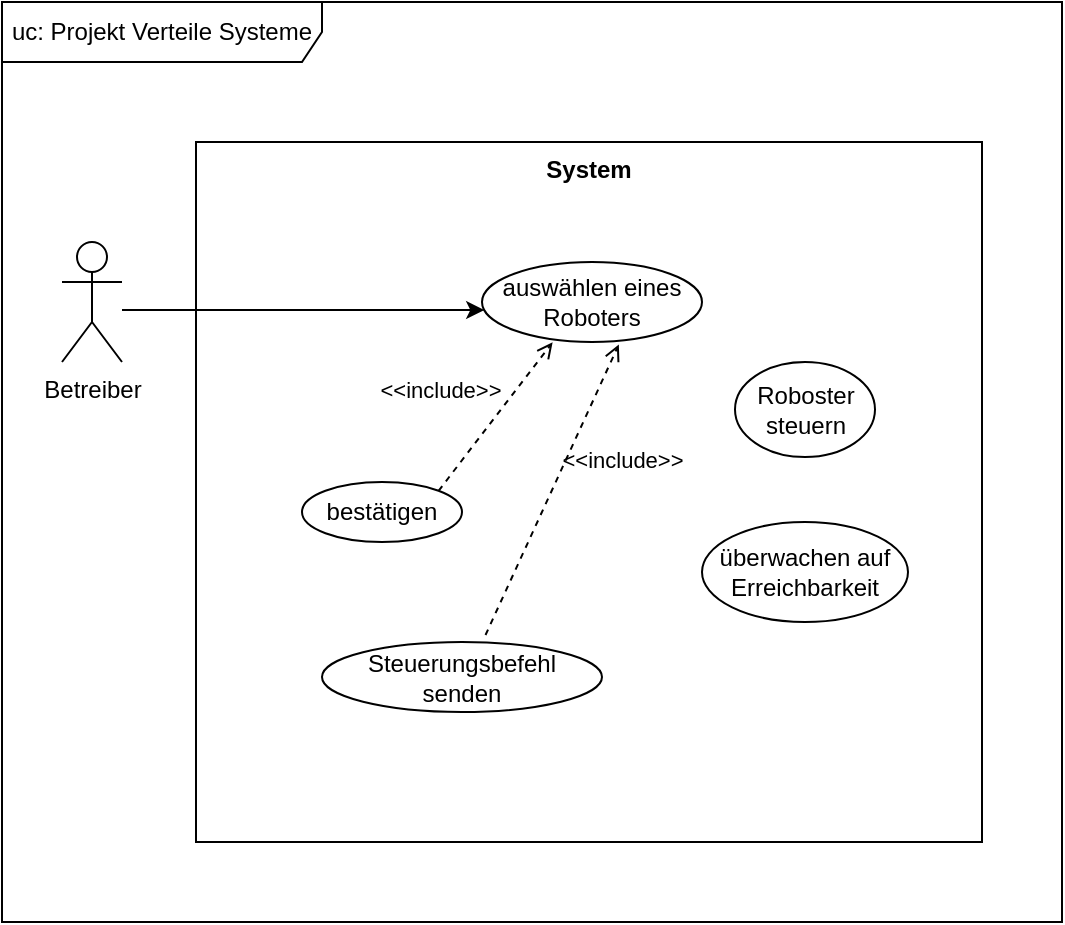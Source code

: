 <mxfile version="26.2.13">
  <diagram name="Seite-1" id="2WTPporhcF-KrZm2_1vh">
    <mxGraphModel dx="1022" dy="808" grid="1" gridSize="10" guides="1" tooltips="1" connect="1" arrows="1" fold="1" page="1" pageScale="1" pageWidth="827" pageHeight="1169" math="0" shadow="0">
      <root>
        <mxCell id="0" />
        <mxCell id="1" parent="0" />
        <mxCell id="Eat8XKyJZQClgKLcrNQC-1" value="uc: Projekt Verteile Systeme" style="shape=umlFrame;whiteSpace=wrap;html=1;pointerEvents=0;recursiveResize=0;container=1;collapsible=0;width=160;" vertex="1" parent="1">
          <mxGeometry x="60" y="50" width="530" height="460" as="geometry" />
        </mxCell>
        <mxCell id="Eat8XKyJZQClgKLcrNQC-2" value="System" style="shape=rect;html=1;verticalAlign=top;fontStyle=1;whiteSpace=wrap;align=center;" vertex="1" parent="Eat8XKyJZQClgKLcrNQC-1">
          <mxGeometry x="97" y="70" width="393" height="350" as="geometry" />
        </mxCell>
        <mxCell id="Eat8XKyJZQClgKLcrNQC-10" value="Roboster steuern " style="ellipse;html=1;whiteSpace=wrap;" vertex="1" parent="Eat8XKyJZQClgKLcrNQC-1">
          <mxGeometry x="366.5" y="180" width="70" height="47.5" as="geometry" />
        </mxCell>
        <mxCell id="Eat8XKyJZQClgKLcrNQC-11" value="überwachen auf Erreichbarkeit" style="ellipse;html=1;whiteSpace=wrap;" vertex="1" parent="Eat8XKyJZQClgKLcrNQC-1">
          <mxGeometry x="350" y="260" width="103" height="50" as="geometry" />
        </mxCell>
        <mxCell id="Eat8XKyJZQClgKLcrNQC-3" style="edgeStyle=orthogonalEdgeStyle;rounded=0;orthogonalLoop=1;jettySize=auto;html=1;" edge="1" parent="Eat8XKyJZQClgKLcrNQC-1" target="Eat8XKyJZQClgKLcrNQC-5">
          <mxGeometry relative="1" as="geometry">
            <Array as="points">
              <mxPoint x="210" y="154" />
              <mxPoint x="210" y="154" />
            </Array>
            <mxPoint x="60" y="154" as="sourcePoint" />
            <mxPoint x="240.0" y="146" as="targetPoint" />
          </mxGeometry>
        </mxCell>
        <mxCell id="Eat8XKyJZQClgKLcrNQC-5" value="auswählen eines Roboters" style="ellipse;html=1;whiteSpace=wrap;" vertex="1" parent="Eat8XKyJZQClgKLcrNQC-1">
          <mxGeometry x="240" y="130" width="110" height="40" as="geometry" />
        </mxCell>
        <mxCell id="Eat8XKyJZQClgKLcrNQC-4" value="Betreiber" style="shape=umlActor;verticalLabelPosition=bottom;verticalAlign=top;html=1;" vertex="1" parent="Eat8XKyJZQClgKLcrNQC-1">
          <mxGeometry x="30" y="120" width="30" height="60" as="geometry" />
        </mxCell>
        <mxCell id="Eat8XKyJZQClgKLcrNQC-6" value="bestätigen" style="ellipse;html=1;whiteSpace=wrap;" vertex="1" parent="Eat8XKyJZQClgKLcrNQC-1">
          <mxGeometry x="150" y="240" width="80" height="30" as="geometry" />
        </mxCell>
        <mxCell id="Eat8XKyJZQClgKLcrNQC-7" value="Steuerungsbefehl&lt;div&gt;senden&lt;/div&gt;" style="ellipse;html=1;whiteSpace=wrap;" vertex="1" parent="Eat8XKyJZQClgKLcrNQC-1">
          <mxGeometry x="160" y="320" width="140" height="35" as="geometry" />
        </mxCell>
        <mxCell id="Eat8XKyJZQClgKLcrNQC-8" value="&amp;lt;&amp;lt;include&amp;gt;&amp;gt;" style="html=1;verticalAlign=bottom;labelBackgroundColor=none;endArrow=open;endFill=0;dashed=1;rounded=0;exitX=0.584;exitY=-0.1;exitDx=0;exitDy=0;exitPerimeter=0;entryX=0.622;entryY=1.031;entryDx=0;entryDy=0;entryPerimeter=0;" edge="1" parent="Eat8XKyJZQClgKLcrNQC-1" source="Eat8XKyJZQClgKLcrNQC-7" target="Eat8XKyJZQClgKLcrNQC-5">
          <mxGeometry x="0.252" y="-29" width="160" relative="1" as="geometry">
            <mxPoint x="260" y="250" as="sourcePoint" />
            <mxPoint x="420" y="250" as="targetPoint" />
            <mxPoint as="offset" />
          </mxGeometry>
        </mxCell>
        <mxCell id="Eat8XKyJZQClgKLcrNQC-9" value="&amp;lt;&amp;lt;include&amp;gt;&amp;gt;" style="html=1;verticalAlign=bottom;labelBackgroundColor=none;endArrow=open;endFill=0;dashed=1;rounded=0;exitX=1;exitY=0;exitDx=0;exitDy=0;entryX=0.321;entryY=1.003;entryDx=0;entryDy=0;entryPerimeter=0;" edge="1" parent="Eat8XKyJZQClgKLcrNQC-1" source="Eat8XKyJZQClgKLcrNQC-6" target="Eat8XKyJZQClgKLcrNQC-5">
          <mxGeometry x="-0.295" y="25" width="160" relative="1" as="geometry">
            <mxPoint x="290" y="230" as="sourcePoint" />
            <mxPoint x="450" y="230" as="targetPoint" />
            <mxPoint as="offset" />
          </mxGeometry>
        </mxCell>
      </root>
    </mxGraphModel>
  </diagram>
</mxfile>

